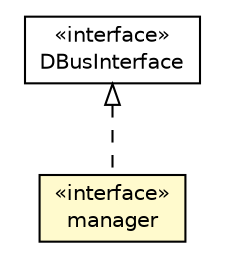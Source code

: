 #!/usr/local/bin/dot
#
# Class diagram 
# Generated by UMLGraph version R5_6-24-gf6e263 (http://www.umlgraph.org/)
#

digraph G {
	edge [fontname="Helvetica",fontsize=10,labelfontname="Helvetica",labelfontsize=10];
	node [fontname="Helvetica",fontsize=10,shape=plaintext];
	nodesep=0.25;
	ranksep=0.5;
	// com.signove.health.manager
	c8729466 [label=<<table title="com.signove.health.manager" border="0" cellborder="1" cellspacing="0" cellpadding="2" port="p" bgcolor="lemonChiffon" href="./manager.html">
		<tr><td><table border="0" cellspacing="0" cellpadding="1">
<tr><td align="center" balign="center"> &#171;interface&#187; </td></tr>
<tr><td align="center" balign="center"> manager </td></tr>
		</table></td></tr>
		</table>>, URL="./manager.html", fontname="Helvetica", fontcolor="black", fontsize=10.0];
	//com.signove.health.manager implements org.freedesktop.dbus.DBusInterface
	c8730568:p -> c8729466:p [dir=back,arrowtail=empty,style=dashed];
	// org.freedesktop.dbus.DBusInterface
	c8730568 [label=<<table title="org.freedesktop.dbus.DBusInterface" border="0" cellborder="1" cellspacing="0" cellpadding="2" port="p" href="http://java.sun.com/j2se/1.4.2/docs/api/org/freedesktop/dbus/DBusInterface.html">
		<tr><td><table border="0" cellspacing="0" cellpadding="1">
<tr><td align="center" balign="center"> &#171;interface&#187; </td></tr>
<tr><td align="center" balign="center"> DBusInterface </td></tr>
		</table></td></tr>
		</table>>, URL="http://java.sun.com/j2se/1.4.2/docs/api/org/freedesktop/dbus/DBusInterface.html", fontname="Helvetica", fontcolor="black", fontsize=10.0];
}

